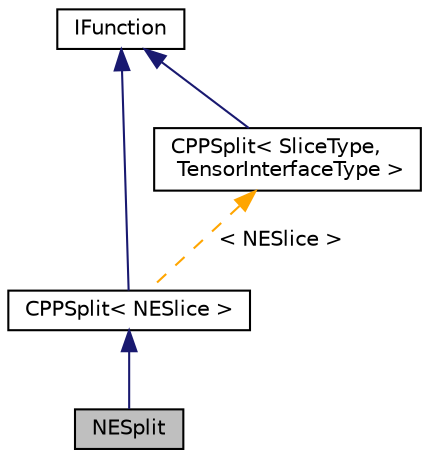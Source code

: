 digraph "NESplit"
{
 // LATEX_PDF_SIZE
  edge [fontname="Helvetica",fontsize="10",labelfontname="Helvetica",labelfontsize="10"];
  node [fontname="Helvetica",fontsize="10",shape=record];
  Node1 [label="NESplit",height=0.2,width=0.4,color="black", fillcolor="grey75", style="filled", fontcolor="black",tooltip="Basic function to split a tensor along a given axis."];
  Node2 -> Node1 [dir="back",color="midnightblue",fontsize="10",style="solid",fontname="Helvetica"];
  Node2 [label="CPPSplit\< NESlice \>",height=0.2,width=0.4,color="black", fillcolor="white", style="filled",URL="$classarm__compute_1_1_c_p_p_split.xhtml",tooltip=" "];
  Node3 -> Node2 [dir="back",color="midnightblue",fontsize="10",style="solid",fontname="Helvetica"];
  Node3 [label="IFunction",height=0.2,width=0.4,color="black", fillcolor="white", style="filled",URL="$classarm__compute_1_1_i_function.xhtml",tooltip="Base class for all functions."];
  Node4 -> Node2 [dir="back",color="orange",fontsize="10",style="dashed",label=" \< NESlice \>" ,fontname="Helvetica"];
  Node4 [label="CPPSplit\< SliceType,\l TensorInterfaceType \>",height=0.2,width=0.4,color="black", fillcolor="white", style="filled",URL="$classarm__compute_1_1_c_p_p_split.xhtml",tooltip="Basic function to split a tensor along a given axis."];
  Node3 -> Node4 [dir="back",color="midnightblue",fontsize="10",style="solid",fontname="Helvetica"];
}
